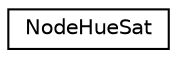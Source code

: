 digraph G
{
  edge [fontname="Helvetica",fontsize="10",labelfontname="Helvetica",labelfontsize="10"];
  node [fontname="Helvetica",fontsize="10",shape=record];
  rankdir=LR;
  Node1 [label="NodeHueSat",height=0.2,width=0.4,color="black", fillcolor="white", style="filled",URL="$d7/d4c/structNodeHueSat.html"];
}
